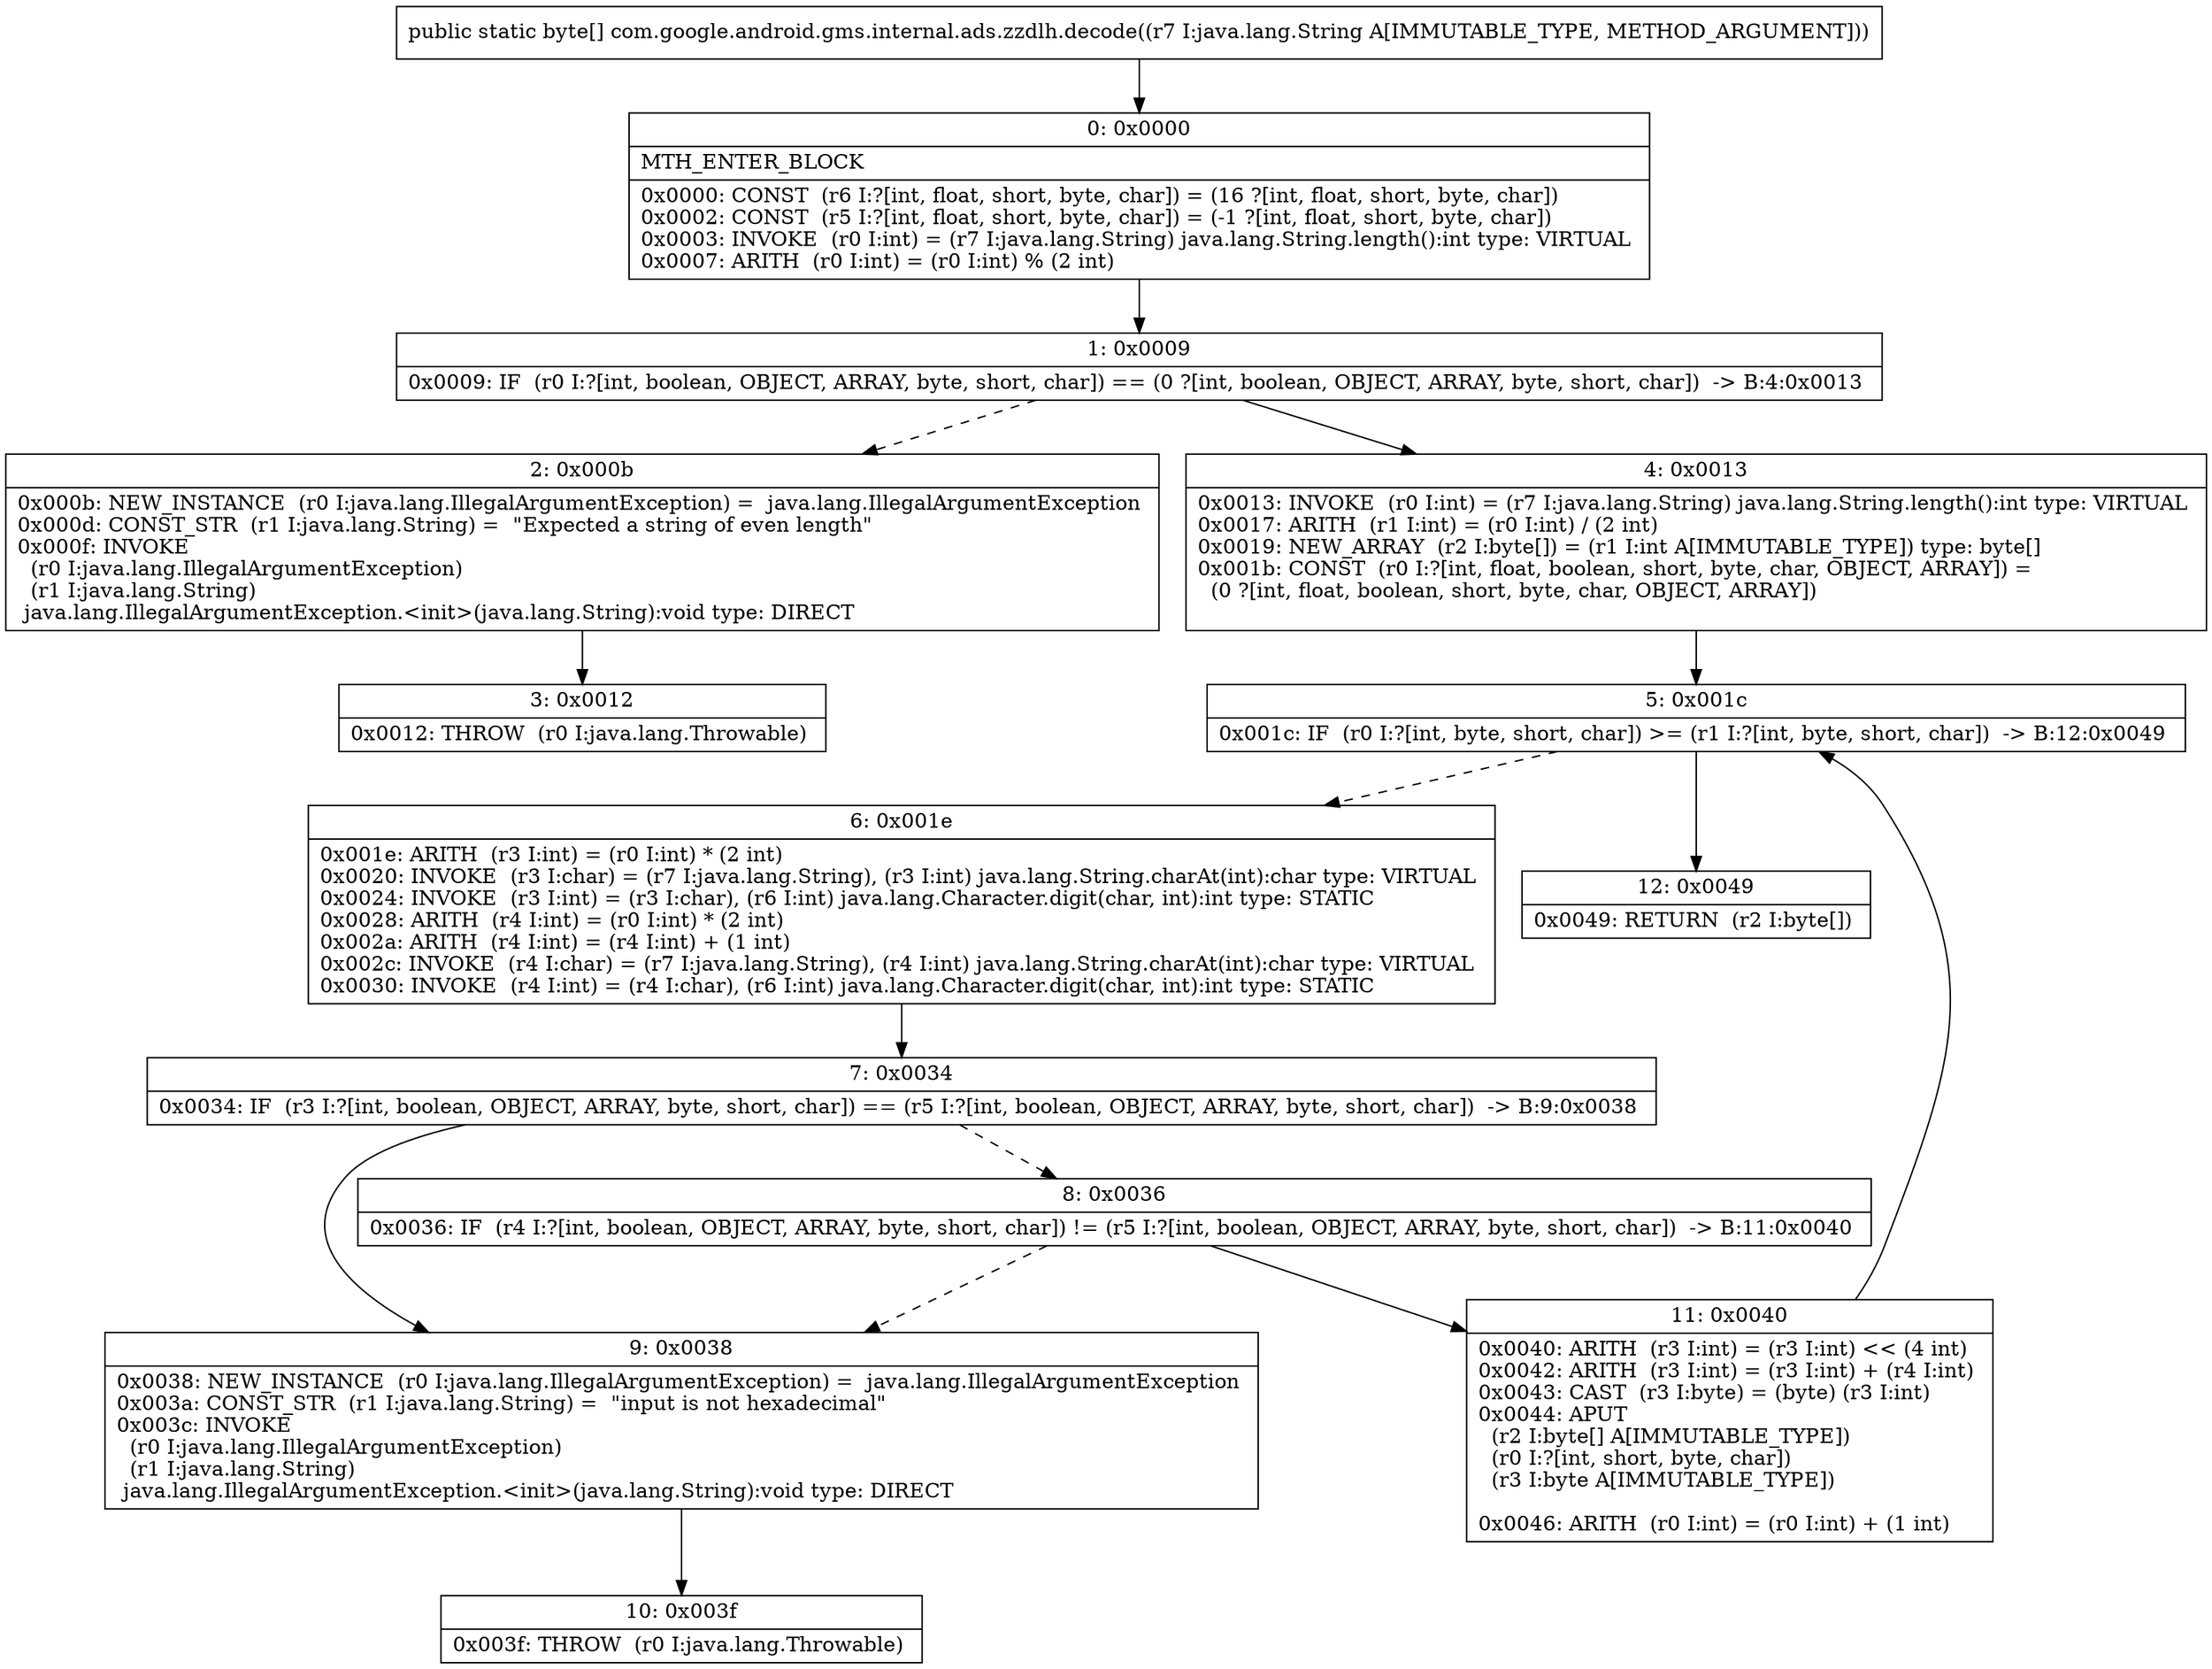 digraph "CFG forcom.google.android.gms.internal.ads.zzdlh.decode(Ljava\/lang\/String;)[B" {
Node_0 [shape=record,label="{0\:\ 0x0000|MTH_ENTER_BLOCK\l|0x0000: CONST  (r6 I:?[int, float, short, byte, char]) = (16 ?[int, float, short, byte, char]) \l0x0002: CONST  (r5 I:?[int, float, short, byte, char]) = (\-1 ?[int, float, short, byte, char]) \l0x0003: INVOKE  (r0 I:int) = (r7 I:java.lang.String) java.lang.String.length():int type: VIRTUAL \l0x0007: ARITH  (r0 I:int) = (r0 I:int) % (2 int) \l}"];
Node_1 [shape=record,label="{1\:\ 0x0009|0x0009: IF  (r0 I:?[int, boolean, OBJECT, ARRAY, byte, short, char]) == (0 ?[int, boolean, OBJECT, ARRAY, byte, short, char])  \-\> B:4:0x0013 \l}"];
Node_2 [shape=record,label="{2\:\ 0x000b|0x000b: NEW_INSTANCE  (r0 I:java.lang.IllegalArgumentException) =  java.lang.IllegalArgumentException \l0x000d: CONST_STR  (r1 I:java.lang.String) =  \"Expected a string of even length\" \l0x000f: INVOKE  \l  (r0 I:java.lang.IllegalArgumentException)\l  (r1 I:java.lang.String)\l java.lang.IllegalArgumentException.\<init\>(java.lang.String):void type: DIRECT \l}"];
Node_3 [shape=record,label="{3\:\ 0x0012|0x0012: THROW  (r0 I:java.lang.Throwable) \l}"];
Node_4 [shape=record,label="{4\:\ 0x0013|0x0013: INVOKE  (r0 I:int) = (r7 I:java.lang.String) java.lang.String.length():int type: VIRTUAL \l0x0017: ARITH  (r1 I:int) = (r0 I:int) \/ (2 int) \l0x0019: NEW_ARRAY  (r2 I:byte[]) = (r1 I:int A[IMMUTABLE_TYPE]) type: byte[] \l0x001b: CONST  (r0 I:?[int, float, boolean, short, byte, char, OBJECT, ARRAY]) = \l  (0 ?[int, float, boolean, short, byte, char, OBJECT, ARRAY])\l \l}"];
Node_5 [shape=record,label="{5\:\ 0x001c|0x001c: IF  (r0 I:?[int, byte, short, char]) \>= (r1 I:?[int, byte, short, char])  \-\> B:12:0x0049 \l}"];
Node_6 [shape=record,label="{6\:\ 0x001e|0x001e: ARITH  (r3 I:int) = (r0 I:int) * (2 int) \l0x0020: INVOKE  (r3 I:char) = (r7 I:java.lang.String), (r3 I:int) java.lang.String.charAt(int):char type: VIRTUAL \l0x0024: INVOKE  (r3 I:int) = (r3 I:char), (r6 I:int) java.lang.Character.digit(char, int):int type: STATIC \l0x0028: ARITH  (r4 I:int) = (r0 I:int) * (2 int) \l0x002a: ARITH  (r4 I:int) = (r4 I:int) + (1 int) \l0x002c: INVOKE  (r4 I:char) = (r7 I:java.lang.String), (r4 I:int) java.lang.String.charAt(int):char type: VIRTUAL \l0x0030: INVOKE  (r4 I:int) = (r4 I:char), (r6 I:int) java.lang.Character.digit(char, int):int type: STATIC \l}"];
Node_7 [shape=record,label="{7\:\ 0x0034|0x0034: IF  (r3 I:?[int, boolean, OBJECT, ARRAY, byte, short, char]) == (r5 I:?[int, boolean, OBJECT, ARRAY, byte, short, char])  \-\> B:9:0x0038 \l}"];
Node_8 [shape=record,label="{8\:\ 0x0036|0x0036: IF  (r4 I:?[int, boolean, OBJECT, ARRAY, byte, short, char]) != (r5 I:?[int, boolean, OBJECT, ARRAY, byte, short, char])  \-\> B:11:0x0040 \l}"];
Node_9 [shape=record,label="{9\:\ 0x0038|0x0038: NEW_INSTANCE  (r0 I:java.lang.IllegalArgumentException) =  java.lang.IllegalArgumentException \l0x003a: CONST_STR  (r1 I:java.lang.String) =  \"input is not hexadecimal\" \l0x003c: INVOKE  \l  (r0 I:java.lang.IllegalArgumentException)\l  (r1 I:java.lang.String)\l java.lang.IllegalArgumentException.\<init\>(java.lang.String):void type: DIRECT \l}"];
Node_10 [shape=record,label="{10\:\ 0x003f|0x003f: THROW  (r0 I:java.lang.Throwable) \l}"];
Node_11 [shape=record,label="{11\:\ 0x0040|0x0040: ARITH  (r3 I:int) = (r3 I:int) \<\< (4 int) \l0x0042: ARITH  (r3 I:int) = (r3 I:int) + (r4 I:int) \l0x0043: CAST  (r3 I:byte) = (byte) (r3 I:int) \l0x0044: APUT  \l  (r2 I:byte[] A[IMMUTABLE_TYPE])\l  (r0 I:?[int, short, byte, char])\l  (r3 I:byte A[IMMUTABLE_TYPE])\l \l0x0046: ARITH  (r0 I:int) = (r0 I:int) + (1 int) \l}"];
Node_12 [shape=record,label="{12\:\ 0x0049|0x0049: RETURN  (r2 I:byte[]) \l}"];
MethodNode[shape=record,label="{public static byte[] com.google.android.gms.internal.ads.zzdlh.decode((r7 I:java.lang.String A[IMMUTABLE_TYPE, METHOD_ARGUMENT])) }"];
MethodNode -> Node_0;
Node_0 -> Node_1;
Node_1 -> Node_2[style=dashed];
Node_1 -> Node_4;
Node_2 -> Node_3;
Node_4 -> Node_5;
Node_5 -> Node_6[style=dashed];
Node_5 -> Node_12;
Node_6 -> Node_7;
Node_7 -> Node_8[style=dashed];
Node_7 -> Node_9;
Node_8 -> Node_9[style=dashed];
Node_8 -> Node_11;
Node_9 -> Node_10;
Node_11 -> Node_5;
}

